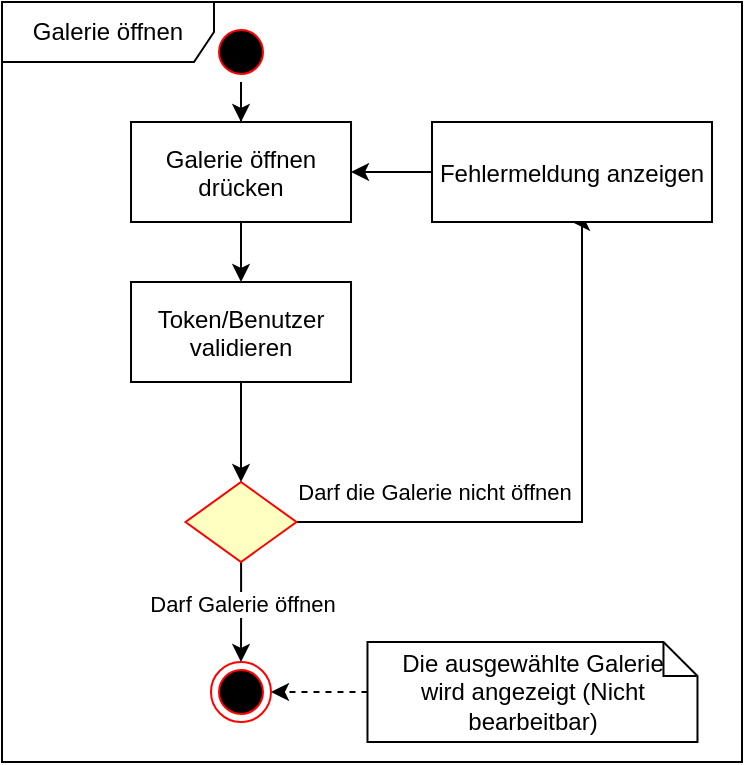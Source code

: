<mxfile version="26.2.6">
  <diagram name="Seite-1" id="boUOmbTo3q_szxOBX8Ii">
    <mxGraphModel dx="1148" dy="693" grid="1" gridSize="10" guides="1" tooltips="1" connect="1" arrows="1" fold="1" page="1" pageScale="1" pageWidth="827" pageHeight="1169" math="0" shadow="0">
      <root>
        <mxCell id="0" />
        <mxCell id="1" parent="0" />
        <mxCell id="HwaLDH1rzLxvgT7s-ryW-1" style="edgeStyle=orthogonalEdgeStyle;rounded=0;orthogonalLoop=1;jettySize=auto;html=1;" edge="1" parent="1" source="HwaLDH1rzLxvgT7s-ryW-2" target="HwaLDH1rzLxvgT7s-ryW-4">
          <mxGeometry relative="1" as="geometry" />
        </mxCell>
        <mxCell id="HwaLDH1rzLxvgT7s-ryW-2" value="" style="ellipse;shape=startState;fillColor=#000000;strokeColor=#ff0000;" vertex="1" parent="1">
          <mxGeometry x="304.51" y="70" width="30" height="30" as="geometry" />
        </mxCell>
        <mxCell id="HwaLDH1rzLxvgT7s-ryW-18" style="edgeStyle=orthogonalEdgeStyle;rounded=0;orthogonalLoop=1;jettySize=auto;html=1;entryX=0.5;entryY=0;entryDx=0;entryDy=0;" edge="1" parent="1" source="HwaLDH1rzLxvgT7s-ryW-4" target="HwaLDH1rzLxvgT7s-ryW-16">
          <mxGeometry relative="1" as="geometry" />
        </mxCell>
        <mxCell id="HwaLDH1rzLxvgT7s-ryW-4" value="Galerie öffnen &#xa;drücken" style="" vertex="1" parent="1">
          <mxGeometry x="264.51" y="120" width="110" height="50" as="geometry" />
        </mxCell>
        <mxCell id="HwaLDH1rzLxvgT7s-ryW-5" style="edgeStyle=orthogonalEdgeStyle;rounded=0;orthogonalLoop=1;jettySize=auto;html=1;dashed=1;" edge="1" parent="1" source="HwaLDH1rzLxvgT7s-ryW-6" target="HwaLDH1rzLxvgT7s-ryW-7">
          <mxGeometry relative="1" as="geometry" />
        </mxCell>
        <mxCell id="HwaLDH1rzLxvgT7s-ryW-6" value="Die ausgewählte Galerie &#xa;wird angezeigt (Nicht bearbeitbar)" style="shape=note;whiteSpace=wrap;size=17" vertex="1" parent="1">
          <mxGeometry x="382.74" y="380" width="165" height="50" as="geometry" />
        </mxCell>
        <mxCell id="HwaLDH1rzLxvgT7s-ryW-7" value="" style="ellipse;shape=endState;fillColor=#000000;strokeColor=#ff0000" vertex="1" parent="1">
          <mxGeometry x="304.5" y="390" width="30" height="30" as="geometry" />
        </mxCell>
        <mxCell id="HwaLDH1rzLxvgT7s-ryW-8" value="Galerie öffnen" style="shape=umlFrame;whiteSpace=wrap;html=1;pointerEvents=0;width=106;height=30;" vertex="1" parent="1">
          <mxGeometry x="200" y="60" width="370" height="380" as="geometry" />
        </mxCell>
        <mxCell id="HwaLDH1rzLxvgT7s-ryW-9" style="edgeStyle=orthogonalEdgeStyle;rounded=0;orthogonalLoop=1;jettySize=auto;html=1;entryX=0.5;entryY=1;entryDx=0;entryDy=0;" edge="1" parent="1" source="HwaLDH1rzLxvgT7s-ryW-13" target="HwaLDH1rzLxvgT7s-ryW-15">
          <mxGeometry relative="1" as="geometry">
            <Array as="points">
              <mxPoint x="490" y="320" />
              <mxPoint x="490" y="170" />
            </Array>
          </mxGeometry>
        </mxCell>
        <mxCell id="HwaLDH1rzLxvgT7s-ryW-10" value="Darf die Galerie nicht öffnen" style="edgeLabel;html=1;align=center;verticalAlign=middle;resizable=0;points=[];" vertex="1" connectable="0" parent="HwaLDH1rzLxvgT7s-ryW-9">
          <mxGeometry x="-0.355" relative="1" as="geometry">
            <mxPoint x="-28" y="-15" as="offset" />
          </mxGeometry>
        </mxCell>
        <mxCell id="HwaLDH1rzLxvgT7s-ryW-11" style="edgeStyle=orthogonalEdgeStyle;rounded=0;orthogonalLoop=1;jettySize=auto;html=1;" edge="1" parent="1" source="HwaLDH1rzLxvgT7s-ryW-13" target="HwaLDH1rzLxvgT7s-ryW-7">
          <mxGeometry relative="1" as="geometry">
            <mxPoint x="319.5" y="580" as="targetPoint" />
          </mxGeometry>
        </mxCell>
        <mxCell id="HwaLDH1rzLxvgT7s-ryW-12" value="Darf Galerie öffnen" style="edgeLabel;html=1;align=center;verticalAlign=middle;resizable=0;points=[];" vertex="1" connectable="0" parent="HwaLDH1rzLxvgT7s-ryW-11">
          <mxGeometry x="0.344" y="2" relative="1" as="geometry">
            <mxPoint x="-2" y="-13" as="offset" />
          </mxGeometry>
        </mxCell>
        <mxCell id="HwaLDH1rzLxvgT7s-ryW-13" value="" style="rhombus;fillColor=#ffffc0;strokeColor=#ff0000;" vertex="1" parent="1">
          <mxGeometry x="291.76" y="300" width="55.49" height="40" as="geometry" />
        </mxCell>
        <mxCell id="HwaLDH1rzLxvgT7s-ryW-14" style="edgeStyle=orthogonalEdgeStyle;rounded=0;orthogonalLoop=1;jettySize=auto;html=1;entryX=1;entryY=0.5;entryDx=0;entryDy=0;" edge="1" parent="1" source="HwaLDH1rzLxvgT7s-ryW-15" target="HwaLDH1rzLxvgT7s-ryW-4">
          <mxGeometry relative="1" as="geometry" />
        </mxCell>
        <mxCell id="HwaLDH1rzLxvgT7s-ryW-15" value="Fehlermeldung anzeigen" style="" vertex="1" parent="1">
          <mxGeometry x="415" y="120" width="140" height="50" as="geometry" />
        </mxCell>
        <mxCell id="HwaLDH1rzLxvgT7s-ryW-19" style="edgeStyle=orthogonalEdgeStyle;rounded=0;orthogonalLoop=1;jettySize=auto;html=1;entryX=0.5;entryY=0;entryDx=0;entryDy=0;" edge="1" parent="1" source="HwaLDH1rzLxvgT7s-ryW-16" target="HwaLDH1rzLxvgT7s-ryW-13">
          <mxGeometry relative="1" as="geometry" />
        </mxCell>
        <mxCell id="HwaLDH1rzLxvgT7s-ryW-16" value="Token/Benutzer &#xa;validieren" style="" vertex="1" parent="1">
          <mxGeometry x="264.51" y="200" width="110" height="50" as="geometry" />
        </mxCell>
      </root>
    </mxGraphModel>
  </diagram>
</mxfile>
